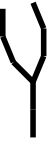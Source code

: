 <?xml version="1.0"?>
<!DOCTYPE ipe SYSTEM "ipe.dtd">
<ipe version="70212" creator="svgtoipe 20240516">
<ipestyle>
<layout paper="41 74" frame="41 74" origin="0 0" crop="no"/>
<opacity name="10%" value="0.10"/>
<opacity name="20%" value="0.20"/>
<opacity name="30%" value="0.30"/>
<opacity name="40%" value="0.40"/>
<opacity name="50%" value="0.50"/>
<opacity name="60%" value="0.60"/>
<opacity name="70%" value="0.70"/>
<opacity name="80%" value="0.80"/>
<opacity name="90%" value="0.90"/>
<pathstyle cap="0" join="0" fillrule="wind"/>
</ipestyle>
<page>
<group matrix="1 0 0 -1 -620 398">
<path stroke="0 0 0" pen="2">
644 385 m 644 375 l
</path>
<path stroke="0 0 0" pen="2">
644 375 m 644 365 l
</path>
<path stroke="0 0 0" pen="2">
644 365 m 636.929 357.929 l
</path>
<path stroke="0 0 0" pen="2">
636.929 357.929 m 633.102 348.69 l
</path>
<path stroke="0 0 0" pen="2">
633.102 348.69 m 633.102 338.69 l
</path>
<path stroke="0 0 0" pen="2">
644 365 m 647.827 355.761 l
</path>
<path stroke="0 0 0" pen="2">
647.827 355.761 m 647.827 345.761 l
</path>
<path stroke="0 0 0" pen="2">
647.827 345.761 m 644 336.522 l
</path>
</group>
</page>
</ipe>
